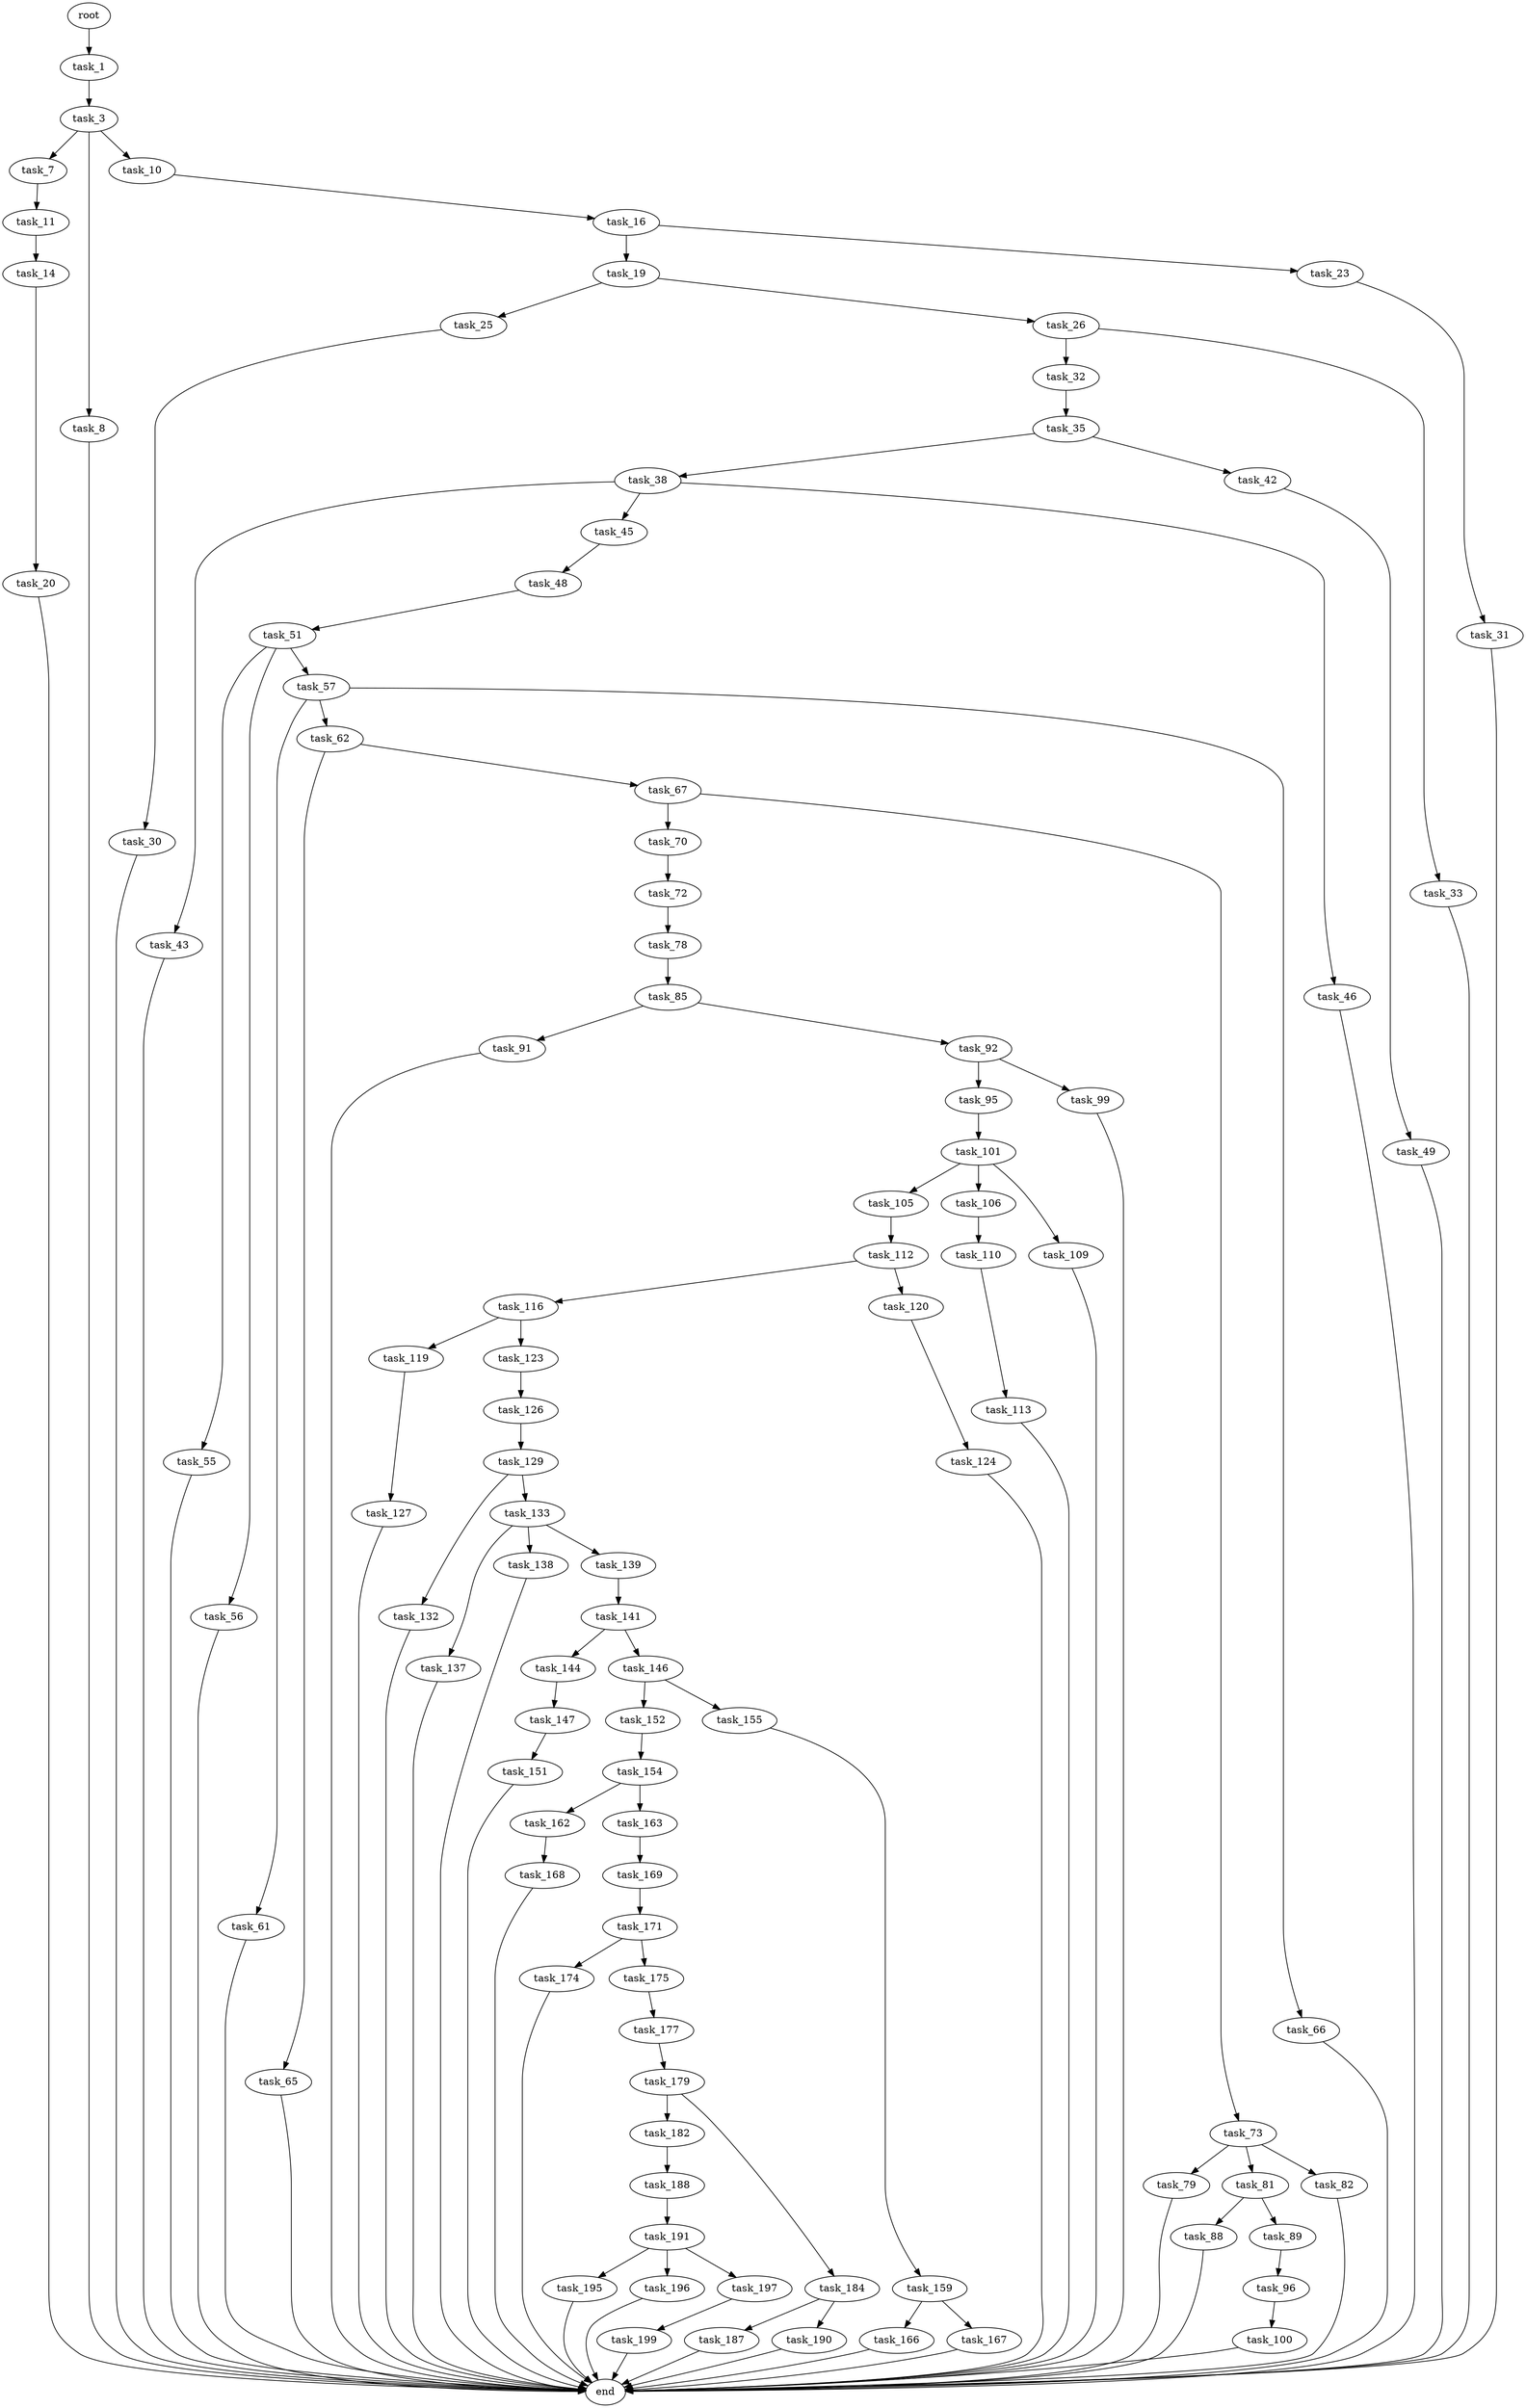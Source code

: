 digraph G {
  root [size="0.000000"];
  task_1 [size="1163687251717.000000"];
  task_3 [size="165770202185.000000"];
  task_7 [size="105123508187.000000"];
  task_8 [size="13145511318.000000"];
  task_10 [size="6827902012.000000"];
  task_11 [size="1580212075.000000"];
  task_14 [size="549755813888.000000"];
  task_16 [size="17985529197.000000"];
  task_19 [size="782757789696.000000"];
  task_20 [size="38456361827.000000"];
  task_23 [size="68719476736.000000"];
  task_25 [size="994711131744.000000"];
  task_26 [size="25498607514.000000"];
  task_30 [size="1073741824000.000000"];
  task_31 [size="12487553259.000000"];
  task_32 [size="893001404413.000000"];
  task_33 [size="1073741824000.000000"];
  task_35 [size="1253000917397.000000"];
  task_38 [size="1917756214.000000"];
  task_42 [size="8589934592.000000"];
  task_43 [size="2763692149.000000"];
  task_45 [size="867617475231.000000"];
  task_46 [size="304707225387.000000"];
  task_48 [size="8658689273.000000"];
  task_49 [size="68719476736.000000"];
  task_51 [size="34268524020.000000"];
  task_55 [size="49351151118.000000"];
  task_56 [size="1073741824000.000000"];
  task_57 [size="28991029248.000000"];
  task_61 [size="231928233984.000000"];
  task_62 [size="1424124301158.000000"];
  task_65 [size="502345393170.000000"];
  task_66 [size="210668221681.000000"];
  task_67 [size="6451625411.000000"];
  task_70 [size="8326735796.000000"];
  task_72 [size="22025552995.000000"];
  task_73 [size="32584669067.000000"];
  task_78 [size="2917508490.000000"];
  task_79 [size="68719476736.000000"];
  task_81 [size="28991029248.000000"];
  task_82 [size="307261666837.000000"];
  task_85 [size="782757789696.000000"];
  task_88 [size="1969487204.000000"];
  task_89 [size="12719194250.000000"];
  task_91 [size="134217728000.000000"];
  task_92 [size="542902196174.000000"];
  task_95 [size="368293445632.000000"];
  task_96 [size="549755813888.000000"];
  task_99 [size="221072281095.000000"];
  task_100 [size="986395218618.000000"];
  task_101 [size="101518104988.000000"];
  task_105 [size="778509627.000000"];
  task_106 [size="368293445632.000000"];
  task_109 [size="343201419466.000000"];
  task_110 [size="8589934592.000000"];
  task_112 [size="633174963837.000000"];
  task_113 [size="283558376489.000000"];
  task_116 [size="20228078519.000000"];
  task_119 [size="16295148631.000000"];
  task_120 [size="549755813888.000000"];
  task_123 [size="10151893366.000000"];
  task_124 [size="68719476736.000000"];
  task_126 [size="231928233984.000000"];
  task_127 [size="347824913829.000000"];
  task_129 [size="18317409875.000000"];
  task_132 [size="161050528442.000000"];
  task_133 [size="8589934592.000000"];
  task_137 [size="32159903826.000000"];
  task_138 [size="13640714689.000000"];
  task_139 [size="134154471270.000000"];
  task_141 [size="30747869821.000000"];
  task_144 [size="3778191216.000000"];
  task_146 [size="686596794964.000000"];
  task_147 [size="6256808858.000000"];
  task_151 [size="195104504333.000000"];
  task_152 [size="549755813888.000000"];
  task_154 [size="102431586120.000000"];
  task_155 [size="8589934592.000000"];
  task_159 [size="5644349882.000000"];
  task_162 [size="43206895214.000000"];
  task_163 [size="1073741824000.000000"];
  task_166 [size="10922660346.000000"];
  task_167 [size="188087183982.000000"];
  task_168 [size="88118557567.000000"];
  task_169 [size="26601445623.000000"];
  task_171 [size="231928233984.000000"];
  task_174 [size="272707761766.000000"];
  task_175 [size="574478115788.000000"];
  task_177 [size="829300982310.000000"];
  task_179 [size="8864855718.000000"];
  task_182 [size="88641806264.000000"];
  task_184 [size="31699946957.000000"];
  task_187 [size="4148992978.000000"];
  task_188 [size="866662951534.000000"];
  task_190 [size="549755813888.000000"];
  task_191 [size="28991029248.000000"];
  task_195 [size="159417757379.000000"];
  task_196 [size="28991029248.000000"];
  task_197 [size="1185154862319.000000"];
  task_199 [size="229759440420.000000"];
  end [size="0.000000"];

  root -> task_1 [size="1.000000"];
  task_1 -> task_3 [size="838860800.000000"];
  task_3 -> task_7 [size="536870912.000000"];
  task_3 -> task_8 [size="536870912.000000"];
  task_3 -> task_10 [size="536870912.000000"];
  task_7 -> task_11 [size="209715200.000000"];
  task_8 -> end [size="1.000000"];
  task_10 -> task_16 [size="411041792.000000"];
  task_11 -> task_14 [size="75497472.000000"];
  task_14 -> task_20 [size="536870912.000000"];
  task_16 -> task_19 [size="301989888.000000"];
  task_16 -> task_23 [size="301989888.000000"];
  task_19 -> task_25 [size="679477248.000000"];
  task_19 -> task_26 [size="679477248.000000"];
  task_20 -> end [size="1.000000"];
  task_23 -> task_31 [size="134217728.000000"];
  task_25 -> task_30 [size="679477248.000000"];
  task_26 -> task_32 [size="411041792.000000"];
  task_26 -> task_33 [size="411041792.000000"];
  task_30 -> end [size="1.000000"];
  task_31 -> end [size="1.000000"];
  task_32 -> task_35 [size="838860800.000000"];
  task_33 -> end [size="1.000000"];
  task_35 -> task_38 [size="838860800.000000"];
  task_35 -> task_42 [size="838860800.000000"];
  task_38 -> task_43 [size="33554432.000000"];
  task_38 -> task_45 [size="33554432.000000"];
  task_38 -> task_46 [size="33554432.000000"];
  task_42 -> task_49 [size="33554432.000000"];
  task_43 -> end [size="1.000000"];
  task_45 -> task_48 [size="679477248.000000"];
  task_46 -> end [size="1.000000"];
  task_48 -> task_51 [size="411041792.000000"];
  task_49 -> end [size="1.000000"];
  task_51 -> task_55 [size="838860800.000000"];
  task_51 -> task_56 [size="838860800.000000"];
  task_51 -> task_57 [size="838860800.000000"];
  task_55 -> end [size="1.000000"];
  task_56 -> end [size="1.000000"];
  task_57 -> task_61 [size="75497472.000000"];
  task_57 -> task_62 [size="75497472.000000"];
  task_57 -> task_66 [size="75497472.000000"];
  task_61 -> end [size="1.000000"];
  task_62 -> task_65 [size="838860800.000000"];
  task_62 -> task_67 [size="838860800.000000"];
  task_65 -> end [size="1.000000"];
  task_66 -> end [size="1.000000"];
  task_67 -> task_70 [size="411041792.000000"];
  task_67 -> task_73 [size="411041792.000000"];
  task_70 -> task_72 [size="209715200.000000"];
  task_72 -> task_78 [size="679477248.000000"];
  task_73 -> task_79 [size="536870912.000000"];
  task_73 -> task_81 [size="536870912.000000"];
  task_73 -> task_82 [size="536870912.000000"];
  task_78 -> task_85 [size="75497472.000000"];
  task_79 -> end [size="1.000000"];
  task_81 -> task_88 [size="75497472.000000"];
  task_81 -> task_89 [size="75497472.000000"];
  task_82 -> end [size="1.000000"];
  task_85 -> task_91 [size="679477248.000000"];
  task_85 -> task_92 [size="679477248.000000"];
  task_88 -> end [size="1.000000"];
  task_89 -> task_96 [size="536870912.000000"];
  task_91 -> end [size="1.000000"];
  task_92 -> task_95 [size="679477248.000000"];
  task_92 -> task_99 [size="679477248.000000"];
  task_95 -> task_101 [size="411041792.000000"];
  task_96 -> task_100 [size="536870912.000000"];
  task_99 -> end [size="1.000000"];
  task_100 -> end [size="1.000000"];
  task_101 -> task_105 [size="75497472.000000"];
  task_101 -> task_106 [size="75497472.000000"];
  task_101 -> task_109 [size="75497472.000000"];
  task_105 -> task_112 [size="33554432.000000"];
  task_106 -> task_110 [size="411041792.000000"];
  task_109 -> end [size="1.000000"];
  task_110 -> task_113 [size="33554432.000000"];
  task_112 -> task_116 [size="536870912.000000"];
  task_112 -> task_120 [size="536870912.000000"];
  task_113 -> end [size="1.000000"];
  task_116 -> task_119 [size="33554432.000000"];
  task_116 -> task_123 [size="33554432.000000"];
  task_119 -> task_127 [size="411041792.000000"];
  task_120 -> task_124 [size="536870912.000000"];
  task_123 -> task_126 [size="301989888.000000"];
  task_124 -> end [size="1.000000"];
  task_126 -> task_129 [size="301989888.000000"];
  task_127 -> end [size="1.000000"];
  task_129 -> task_132 [size="301989888.000000"];
  task_129 -> task_133 [size="301989888.000000"];
  task_132 -> end [size="1.000000"];
  task_133 -> task_137 [size="33554432.000000"];
  task_133 -> task_138 [size="33554432.000000"];
  task_133 -> task_139 [size="33554432.000000"];
  task_137 -> end [size="1.000000"];
  task_138 -> end [size="1.000000"];
  task_139 -> task_141 [size="209715200.000000"];
  task_141 -> task_144 [size="33554432.000000"];
  task_141 -> task_146 [size="33554432.000000"];
  task_144 -> task_147 [size="209715200.000000"];
  task_146 -> task_152 [size="679477248.000000"];
  task_146 -> task_155 [size="679477248.000000"];
  task_147 -> task_151 [size="134217728.000000"];
  task_151 -> end [size="1.000000"];
  task_152 -> task_154 [size="536870912.000000"];
  task_154 -> task_162 [size="75497472.000000"];
  task_154 -> task_163 [size="75497472.000000"];
  task_155 -> task_159 [size="33554432.000000"];
  task_159 -> task_166 [size="411041792.000000"];
  task_159 -> task_167 [size="411041792.000000"];
  task_162 -> task_168 [size="679477248.000000"];
  task_163 -> task_169 [size="838860800.000000"];
  task_166 -> end [size="1.000000"];
  task_167 -> end [size="1.000000"];
  task_168 -> end [size="1.000000"];
  task_169 -> task_171 [size="134217728.000000"];
  task_171 -> task_174 [size="301989888.000000"];
  task_171 -> task_175 [size="301989888.000000"];
  task_174 -> end [size="1.000000"];
  task_175 -> task_177 [size="411041792.000000"];
  task_177 -> task_179 [size="536870912.000000"];
  task_179 -> task_182 [size="536870912.000000"];
  task_179 -> task_184 [size="536870912.000000"];
  task_182 -> task_188 [size="411041792.000000"];
  task_184 -> task_187 [size="536870912.000000"];
  task_184 -> task_190 [size="536870912.000000"];
  task_187 -> end [size="1.000000"];
  task_188 -> task_191 [size="536870912.000000"];
  task_190 -> end [size="1.000000"];
  task_191 -> task_195 [size="75497472.000000"];
  task_191 -> task_196 [size="75497472.000000"];
  task_191 -> task_197 [size="75497472.000000"];
  task_195 -> end [size="1.000000"];
  task_196 -> end [size="1.000000"];
  task_197 -> task_199 [size="838860800.000000"];
  task_199 -> end [size="1.000000"];
}
